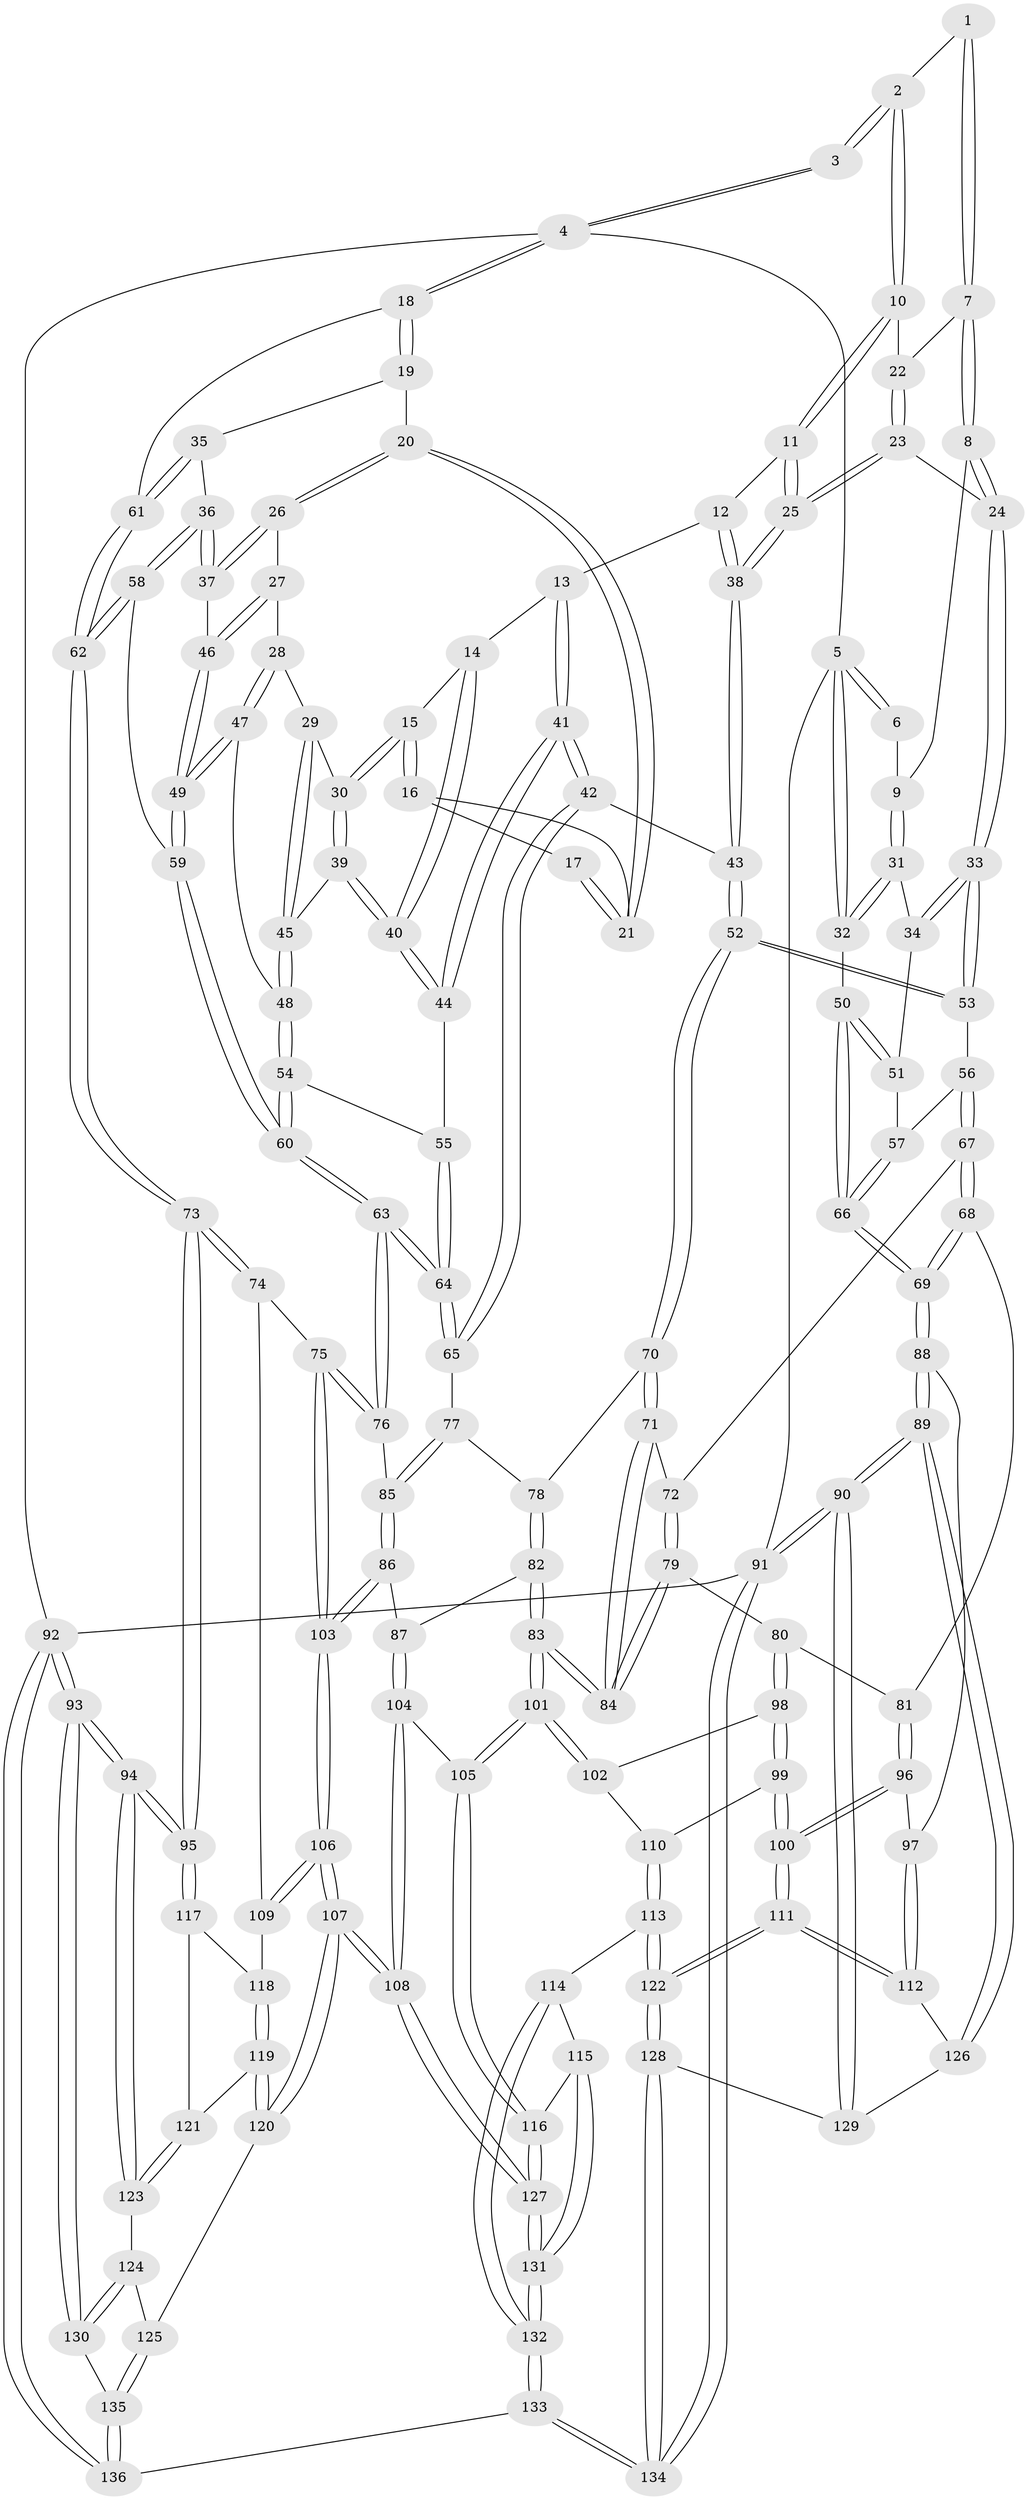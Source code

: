 // coarse degree distribution, {5: 0.09523809523809523, 4: 0.40476190476190477, 3: 0.38095238095238093, 2: 0.09523809523809523, 6: 0.023809523809523808}
// Generated by graph-tools (version 1.1) at 2025/54/03/04/25 22:54:27]
// undirected, 136 vertices, 337 edges
graph export_dot {
  node [color=gray90,style=filled];
  1 [pos="+0.31060000101055235+0"];
  2 [pos="+0.48001198788360927+0"];
  3 [pos="+0.8331044925508729+0"];
  4 [pos="+1+0"];
  5 [pos="+0+0"];
  6 [pos="+0.1152255575379669+0"];
  7 [pos="+0.2766757281430596+0.0931126933064076"];
  8 [pos="+0.2354462229515637+0.14004273849628615"];
  9 [pos="+0.19728354518182406+0.13829367628894296"];
  10 [pos="+0.49497055742416923+0"];
  11 [pos="+0.5160534348439243+0.048743276268652776"];
  12 [pos="+0.5681867495851952+0.10529316513220043"];
  13 [pos="+0.6297378793196378+0.140359796310841"];
  14 [pos="+0.7073114081004995+0.13861691823116193"];
  15 [pos="+0.7209287370913775+0.13751739472680727"];
  16 [pos="+0.7679735213161429+0.07290607283798393"];
  17 [pos="+0.8202676429146529+0"];
  18 [pos="+1+0"];
  19 [pos="+0.9490109469790552+0.12978984687448308"];
  20 [pos="+0.915773593754986+0.14652143165210268"];
  21 [pos="+0.9045655415429685+0.13695927069979794"];
  22 [pos="+0.35692769431124105+0.10349341957087822"];
  23 [pos="+0.337112448157482+0.21998280397991427"];
  24 [pos="+0.3192636905480054+0.22275925642179858"];
  25 [pos="+0.3992410281687342+0.2348345505864945"];
  26 [pos="+0.8917657480697183+0.2082480685110437"];
  27 [pos="+0.851279694192235+0.22571113233374618"];
  28 [pos="+0.8433029369442079+0.22755262285969632"];
  29 [pos="+0.7581830611642735+0.18433512337775085"];
  30 [pos="+0.7498774515807364+0.17894408580157053"];
  31 [pos="+0.16102947083767052+0.16069577686220174"];
  32 [pos="+0+0"];
  33 [pos="+0.2610721458306424+0.29954936320354036"];
  34 [pos="+0.13306740814642828+0.2171648603728244"];
  35 [pos="+1+0.3019434666434802"];
  36 [pos="+1+0.3018555333933013"];
  37 [pos="+0.9890873801415979+0.2975513132984563"];
  38 [pos="+0.4791112883606636+0.3443661863292508"];
  39 [pos="+0.7248308646741946+0.2561369445412755"];
  40 [pos="+0.6754010508829306+0.30426536373438673"];
  41 [pos="+0.6099310795106562+0.370188330855379"];
  42 [pos="+0.5642576275747859+0.40069185630884974"];
  43 [pos="+0.49506193051639213+0.3890930038320369"];
  44 [pos="+0.6223243910694768+0.3681392974211598"];
  45 [pos="+0.7678996460837181+0.3027242230995576"];
  46 [pos="+0.8990047479837954+0.33804253141498936"];
  47 [pos="+0.8048201067050175+0.3261695064319102"];
  48 [pos="+0.7844339730133342+0.33231623060753324"];
  49 [pos="+0.8683541302378252+0.36560937525515363"];
  50 [pos="+0+0.23701985086615837"];
  51 [pos="+0.06668424616715701+0.2614298620104742"];
  52 [pos="+0.4237414996759036+0.4362055558823621"];
  53 [pos="+0.25519514771868723+0.3925876790271034"];
  54 [pos="+0.7363592570026803+0.3682500437704658"];
  55 [pos="+0.6488873419060335+0.37054408509713926"];
  56 [pos="+0.1915947251625357+0.4290324479121057"];
  57 [pos="+0.15590437241064842+0.4025648368501345"];
  58 [pos="+0.909670737241177+0.45457853965980183"];
  59 [pos="+0.8862745699702415+0.4632414984507434"];
  60 [pos="+0.8482122015839678+0.5212241502155917"];
  61 [pos="+1+0.3289620132711835"];
  62 [pos="+1+0.43893910910107065"];
  63 [pos="+0.8406341937792667+0.5544042967675339"];
  64 [pos="+0.7993886669037474+0.5370811469303381"];
  65 [pos="+0.5993058371757697+0.48159220898825594"];
  66 [pos="+0+0.4467755604871664"];
  67 [pos="+0.1863495865575391+0.4506867749474183"];
  68 [pos="+0.06606187456403488+0.5575889333638183"];
  69 [pos="+0+0.5687566610330339"];
  70 [pos="+0.42179608654373324+0.4444724269867586"];
  71 [pos="+0.37096038842959983+0.5715485934943025"];
  72 [pos="+0.22739092104574982+0.5290910792221407"];
  73 [pos="+1+0.6148239558902898"];
  74 [pos="+0.8825381192843786+0.6113318517856339"];
  75 [pos="+0.8450663527865326+0.5745478998495268"];
  76 [pos="+0.8438835130550456+0.572455121804605"];
  77 [pos="+0.5999404195677013+0.5327737192402319"];
  78 [pos="+0.502478681245983+0.591840462346968"];
  79 [pos="+0.21684265138696693+0.616705754027666"];
  80 [pos="+0.17950610400646913+0.6462987874847409"];
  81 [pos="+0.13977847650061892+0.6361985083332186"];
  82 [pos="+0.4798900904880074+0.649490290231415"];
  83 [pos="+0.3942027037443387+0.7041391303786806"];
  84 [pos="+0.37357016973681306+0.6555574189019984"];
  85 [pos="+0.6269816892411277+0.621486543849804"];
  86 [pos="+0.6222449535162818+0.6384894944128493"];
  87 [pos="+0.618215401843489+0.6402857644582703"];
  88 [pos="+0+0.6058179313605743"];
  89 [pos="+0+0.7309041129131545"];
  90 [pos="+0+1"];
  91 [pos="+0+1"];
  92 [pos="+1+1"];
  93 [pos="+1+1"];
  94 [pos="+1+1"];
  95 [pos="+1+0.8305464498670512"];
  96 [pos="+0.09157602974887873+0.704808991695371"];
  97 [pos="+0.00037505593874182706+0.6900477439962127"];
  98 [pos="+0.19860186015246079+0.7058409679179821"];
  99 [pos="+0.13768920866567794+0.792137400948759"];
  100 [pos="+0.13041496895373594+0.8004183158091823"];
  101 [pos="+0.39281461564259507+0.7282806869588104"];
  102 [pos="+0.20158971602925327+0.706883702045299"];
  103 [pos="+0.685970705137209+0.7461094462095764"];
  104 [pos="+0.5543252316540308+0.7221070738213"];
  105 [pos="+0.39558027255014205+0.7412191770094249"];
  106 [pos="+0.6880293665004923+0.7693968508245732"];
  107 [pos="+0.6759127369190092+0.8332506611536985"];
  108 [pos="+0.6505837247502444+0.8472443749953928"];
  109 [pos="+0.8773999331645245+0.7080895682667295"];
  110 [pos="+0.23543699277669952+0.7699841415213512"];
  111 [pos="+0.12615404309332798+0.815942809334988"];
  112 [pos="+0.0994482621005357+0.8160562336494079"];
  113 [pos="+0.3345423169267651+0.8346726073618086"];
  114 [pos="+0.3401473067569416+0.8311441900271339"];
  115 [pos="+0.36465626375538357+0.7991302197667992"];
  116 [pos="+0.3955286881296443+0.7438524185360534"];
  117 [pos="+0.8961642779648739+0.7541173151821896"];
  118 [pos="+0.8779744600419858+0.7104550934178709"];
  119 [pos="+0.7621434080630431+0.815829352243755"];
  120 [pos="+0.695969976663515+0.8407670385955875"];
  121 [pos="+0.8878855162166832+0.8036121605816539"];
  122 [pos="+0.2123625133540412+0.9389414897254825"];
  123 [pos="+0.8921991371393957+0.8349363015095604"];
  124 [pos="+0.8583233781054432+0.864277196442857"];
  125 [pos="+0.7283393804782484+0.8654536901558798"];
  126 [pos="+0.05627254762430797+0.8254726274920046"];
  127 [pos="+0.6073031468505201+0.8835554521464611"];
  128 [pos="+0.203169079941453+0.9855016514555794"];
  129 [pos="+0.014894262849018264+0.9184772174789926"];
  130 [pos="+0.8455627969773184+0.943850420390904"];
  131 [pos="+0.5667099735892553+1"];
  132 [pos="+0.5406773055462704+1"];
  133 [pos="+0.5396450697046014+1"];
  134 [pos="+0.21456508511835462+1"];
  135 [pos="+0.7795303855938097+0.9433935047970704"];
  136 [pos="+0.6942647528952478+1"];
  1 -- 2;
  1 -- 7;
  1 -- 7;
  2 -- 3;
  2 -- 3;
  2 -- 10;
  2 -- 10;
  3 -- 4;
  3 -- 4;
  4 -- 5;
  4 -- 18;
  4 -- 18;
  4 -- 92;
  5 -- 6;
  5 -- 6;
  5 -- 32;
  5 -- 32;
  5 -- 91;
  6 -- 9;
  7 -- 8;
  7 -- 8;
  7 -- 22;
  8 -- 9;
  8 -- 24;
  8 -- 24;
  9 -- 31;
  9 -- 31;
  10 -- 11;
  10 -- 11;
  10 -- 22;
  11 -- 12;
  11 -- 25;
  11 -- 25;
  12 -- 13;
  12 -- 38;
  12 -- 38;
  13 -- 14;
  13 -- 41;
  13 -- 41;
  14 -- 15;
  14 -- 40;
  14 -- 40;
  15 -- 16;
  15 -- 16;
  15 -- 30;
  15 -- 30;
  16 -- 17;
  16 -- 21;
  17 -- 21;
  17 -- 21;
  18 -- 19;
  18 -- 19;
  18 -- 61;
  19 -- 20;
  19 -- 35;
  20 -- 21;
  20 -- 21;
  20 -- 26;
  20 -- 26;
  22 -- 23;
  22 -- 23;
  23 -- 24;
  23 -- 25;
  23 -- 25;
  24 -- 33;
  24 -- 33;
  25 -- 38;
  25 -- 38;
  26 -- 27;
  26 -- 37;
  26 -- 37;
  27 -- 28;
  27 -- 46;
  27 -- 46;
  28 -- 29;
  28 -- 47;
  28 -- 47;
  29 -- 30;
  29 -- 45;
  29 -- 45;
  30 -- 39;
  30 -- 39;
  31 -- 32;
  31 -- 32;
  31 -- 34;
  32 -- 50;
  33 -- 34;
  33 -- 34;
  33 -- 53;
  33 -- 53;
  34 -- 51;
  35 -- 36;
  35 -- 61;
  35 -- 61;
  36 -- 37;
  36 -- 37;
  36 -- 58;
  36 -- 58;
  37 -- 46;
  38 -- 43;
  38 -- 43;
  39 -- 40;
  39 -- 40;
  39 -- 45;
  40 -- 44;
  40 -- 44;
  41 -- 42;
  41 -- 42;
  41 -- 44;
  41 -- 44;
  42 -- 43;
  42 -- 65;
  42 -- 65;
  43 -- 52;
  43 -- 52;
  44 -- 55;
  45 -- 48;
  45 -- 48;
  46 -- 49;
  46 -- 49;
  47 -- 48;
  47 -- 49;
  47 -- 49;
  48 -- 54;
  48 -- 54;
  49 -- 59;
  49 -- 59;
  50 -- 51;
  50 -- 51;
  50 -- 66;
  50 -- 66;
  51 -- 57;
  52 -- 53;
  52 -- 53;
  52 -- 70;
  52 -- 70;
  53 -- 56;
  54 -- 55;
  54 -- 60;
  54 -- 60;
  55 -- 64;
  55 -- 64;
  56 -- 57;
  56 -- 67;
  56 -- 67;
  57 -- 66;
  57 -- 66;
  58 -- 59;
  58 -- 62;
  58 -- 62;
  59 -- 60;
  59 -- 60;
  60 -- 63;
  60 -- 63;
  61 -- 62;
  61 -- 62;
  62 -- 73;
  62 -- 73;
  63 -- 64;
  63 -- 64;
  63 -- 76;
  63 -- 76;
  64 -- 65;
  64 -- 65;
  65 -- 77;
  66 -- 69;
  66 -- 69;
  67 -- 68;
  67 -- 68;
  67 -- 72;
  68 -- 69;
  68 -- 69;
  68 -- 81;
  69 -- 88;
  69 -- 88;
  70 -- 71;
  70 -- 71;
  70 -- 78;
  71 -- 72;
  71 -- 84;
  71 -- 84;
  72 -- 79;
  72 -- 79;
  73 -- 74;
  73 -- 74;
  73 -- 95;
  73 -- 95;
  74 -- 75;
  74 -- 109;
  75 -- 76;
  75 -- 76;
  75 -- 103;
  75 -- 103;
  76 -- 85;
  77 -- 78;
  77 -- 85;
  77 -- 85;
  78 -- 82;
  78 -- 82;
  79 -- 80;
  79 -- 84;
  79 -- 84;
  80 -- 81;
  80 -- 98;
  80 -- 98;
  81 -- 96;
  81 -- 96;
  82 -- 83;
  82 -- 83;
  82 -- 87;
  83 -- 84;
  83 -- 84;
  83 -- 101;
  83 -- 101;
  85 -- 86;
  85 -- 86;
  86 -- 87;
  86 -- 103;
  86 -- 103;
  87 -- 104;
  87 -- 104;
  88 -- 89;
  88 -- 89;
  88 -- 97;
  89 -- 90;
  89 -- 90;
  89 -- 126;
  89 -- 126;
  90 -- 91;
  90 -- 91;
  90 -- 129;
  90 -- 129;
  91 -- 134;
  91 -- 134;
  91 -- 92;
  92 -- 93;
  92 -- 93;
  92 -- 136;
  92 -- 136;
  93 -- 94;
  93 -- 94;
  93 -- 130;
  93 -- 130;
  94 -- 95;
  94 -- 95;
  94 -- 123;
  94 -- 123;
  95 -- 117;
  95 -- 117;
  96 -- 97;
  96 -- 100;
  96 -- 100;
  97 -- 112;
  97 -- 112;
  98 -- 99;
  98 -- 99;
  98 -- 102;
  99 -- 100;
  99 -- 100;
  99 -- 110;
  100 -- 111;
  100 -- 111;
  101 -- 102;
  101 -- 102;
  101 -- 105;
  101 -- 105;
  102 -- 110;
  103 -- 106;
  103 -- 106;
  104 -- 105;
  104 -- 108;
  104 -- 108;
  105 -- 116;
  105 -- 116;
  106 -- 107;
  106 -- 107;
  106 -- 109;
  106 -- 109;
  107 -- 108;
  107 -- 108;
  107 -- 120;
  107 -- 120;
  108 -- 127;
  108 -- 127;
  109 -- 118;
  110 -- 113;
  110 -- 113;
  111 -- 112;
  111 -- 112;
  111 -- 122;
  111 -- 122;
  112 -- 126;
  113 -- 114;
  113 -- 122;
  113 -- 122;
  114 -- 115;
  114 -- 132;
  114 -- 132;
  115 -- 116;
  115 -- 131;
  115 -- 131;
  116 -- 127;
  116 -- 127;
  117 -- 118;
  117 -- 121;
  118 -- 119;
  118 -- 119;
  119 -- 120;
  119 -- 120;
  119 -- 121;
  120 -- 125;
  121 -- 123;
  121 -- 123;
  122 -- 128;
  122 -- 128;
  123 -- 124;
  124 -- 125;
  124 -- 130;
  124 -- 130;
  125 -- 135;
  125 -- 135;
  126 -- 129;
  127 -- 131;
  127 -- 131;
  128 -- 129;
  128 -- 134;
  128 -- 134;
  130 -- 135;
  131 -- 132;
  131 -- 132;
  132 -- 133;
  132 -- 133;
  133 -- 134;
  133 -- 134;
  133 -- 136;
  135 -- 136;
  135 -- 136;
}
